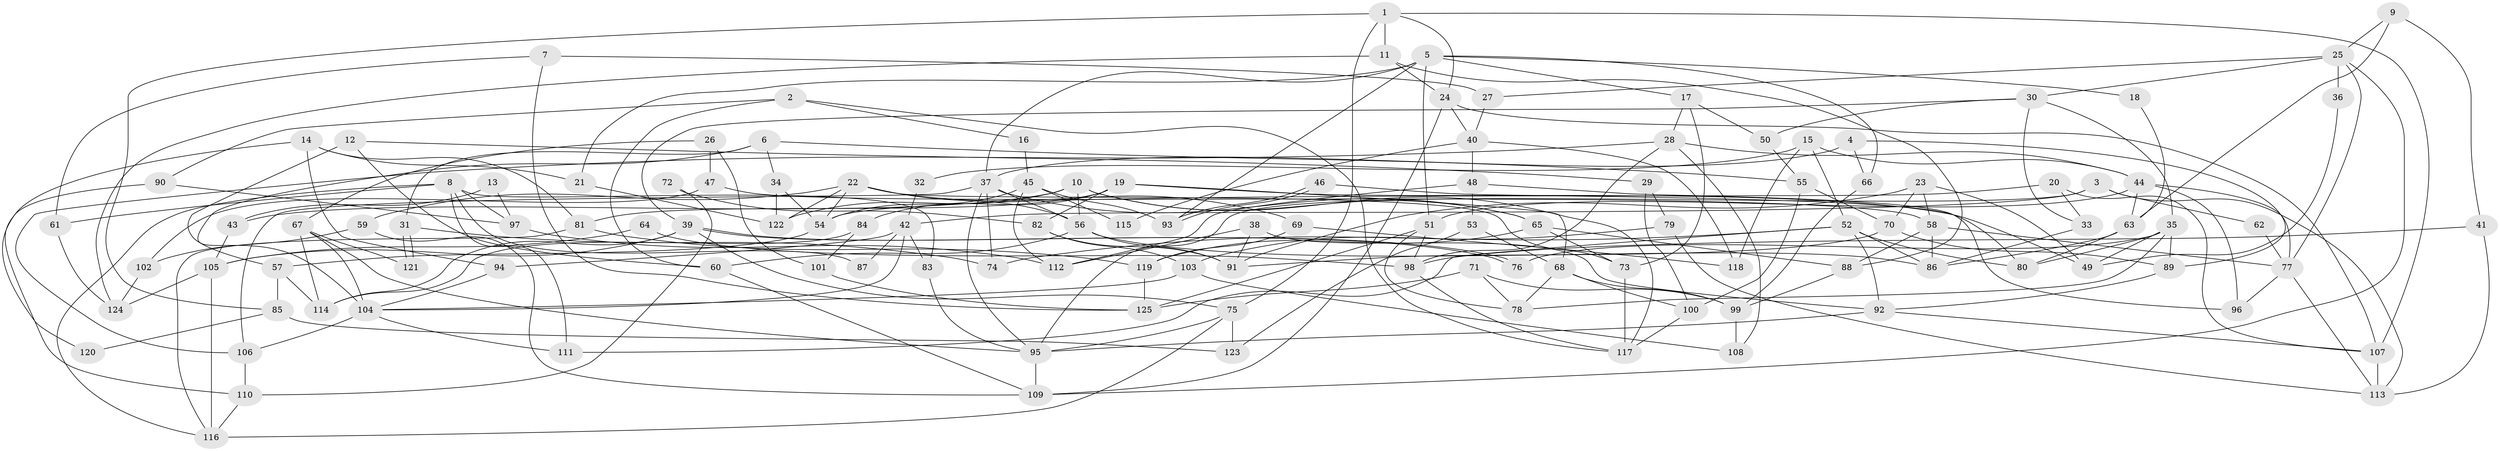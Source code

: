 // Generated by graph-tools (version 1.1) at 2025/11/02/27/25 16:11:17]
// undirected, 125 vertices, 250 edges
graph export_dot {
graph [start="1"]
  node [color=gray90,style=filled];
  1;
  2;
  3;
  4;
  5;
  6;
  7;
  8;
  9;
  10;
  11;
  12;
  13;
  14;
  15;
  16;
  17;
  18;
  19;
  20;
  21;
  22;
  23;
  24;
  25;
  26;
  27;
  28;
  29;
  30;
  31;
  32;
  33;
  34;
  35;
  36;
  37;
  38;
  39;
  40;
  41;
  42;
  43;
  44;
  45;
  46;
  47;
  48;
  49;
  50;
  51;
  52;
  53;
  54;
  55;
  56;
  57;
  58;
  59;
  60;
  61;
  62;
  63;
  64;
  65;
  66;
  67;
  68;
  69;
  70;
  71;
  72;
  73;
  74;
  75;
  76;
  77;
  78;
  79;
  80;
  81;
  82;
  83;
  84;
  85;
  86;
  87;
  88;
  89;
  90;
  91;
  92;
  93;
  94;
  95;
  96;
  97;
  98;
  99;
  100;
  101;
  102;
  103;
  104;
  105;
  106;
  107;
  108;
  109;
  110;
  111;
  112;
  113;
  114;
  115;
  116;
  117;
  118;
  119;
  120;
  121;
  122;
  123;
  124;
  125;
  1 -- 11;
  1 -- 24;
  1 -- 75;
  1 -- 85;
  1 -- 107;
  2 -- 60;
  2 -- 117;
  2 -- 16;
  2 -- 90;
  3 -- 42;
  3 -- 95;
  3 -- 62;
  3 -- 113;
  4 -- 37;
  4 -- 89;
  4 -- 66;
  5 -- 17;
  5 -- 37;
  5 -- 18;
  5 -- 21;
  5 -- 51;
  5 -- 66;
  5 -- 93;
  6 -- 31;
  6 -- 104;
  6 -- 34;
  6 -- 55;
  7 -- 27;
  7 -- 125;
  7 -- 61;
  8 -- 97;
  8 -- 116;
  8 -- 61;
  8 -- 83;
  8 -- 87;
  8 -- 111;
  9 -- 41;
  9 -- 25;
  9 -- 63;
  10 -- 56;
  10 -- 122;
  10 -- 43;
  10 -- 65;
  10 -- 117;
  11 -- 124;
  11 -- 88;
  11 -- 24;
  12 -- 57;
  12 -- 60;
  12 -- 29;
  13 -- 43;
  13 -- 97;
  14 -- 81;
  14 -- 21;
  14 -- 94;
  14 -- 120;
  15 -- 44;
  15 -- 52;
  15 -- 32;
  15 -- 118;
  16 -- 45;
  17 -- 28;
  17 -- 73;
  17 -- 50;
  18 -- 63;
  19 -- 82;
  19 -- 49;
  19 -- 68;
  19 -- 81;
  19 -- 84;
  20 -- 33;
  20 -- 107;
  20 -- 54;
  21 -- 122;
  22 -- 54;
  22 -- 73;
  22 -- 56;
  22 -- 59;
  22 -- 69;
  22 -- 122;
  23 -- 91;
  23 -- 70;
  23 -- 49;
  23 -- 58;
  24 -- 107;
  24 -- 40;
  24 -- 109;
  25 -- 30;
  25 -- 77;
  25 -- 27;
  25 -- 36;
  25 -- 109;
  26 -- 47;
  26 -- 101;
  26 -- 67;
  27 -- 40;
  28 -- 44;
  28 -- 106;
  28 -- 98;
  28 -- 108;
  29 -- 100;
  29 -- 79;
  30 -- 50;
  30 -- 39;
  30 -- 33;
  30 -- 35;
  31 -- 74;
  31 -- 121;
  31 -- 121;
  32 -- 42;
  33 -- 86;
  34 -- 54;
  34 -- 122;
  35 -- 78;
  35 -- 49;
  35 -- 76;
  35 -- 80;
  35 -- 89;
  36 -- 49;
  37 -- 65;
  37 -- 95;
  37 -- 56;
  37 -- 74;
  37 -- 106;
  38 -- 92;
  38 -- 112;
  38 -- 91;
  39 -- 75;
  39 -- 76;
  39 -- 76;
  39 -- 105;
  39 -- 114;
  40 -- 118;
  40 -- 48;
  40 -- 115;
  41 -- 113;
  41 -- 98;
  42 -- 94;
  42 -- 104;
  42 -- 83;
  42 -- 87;
  43 -- 105;
  44 -- 77;
  44 -- 63;
  44 -- 51;
  44 -- 96;
  45 -- 54;
  45 -- 93;
  45 -- 112;
  45 -- 115;
  46 -- 93;
  46 -- 93;
  46 -- 80;
  47 -- 102;
  47 -- 58;
  48 -- 96;
  48 -- 53;
  48 -- 112;
  50 -- 55;
  51 -- 78;
  51 -- 98;
  51 -- 125;
  52 -- 86;
  52 -- 92;
  52 -- 74;
  52 -- 80;
  52 -- 111;
  53 -- 68;
  53 -- 123;
  54 -- 57;
  55 -- 70;
  55 -- 100;
  56 -- 60;
  56 -- 86;
  56 -- 91;
  57 -- 85;
  57 -- 114;
  58 -- 86;
  58 -- 77;
  58 -- 88;
  59 -- 109;
  59 -- 102;
  60 -- 109;
  61 -- 124;
  62 -- 77;
  63 -- 80;
  63 -- 86;
  64 -- 98;
  64 -- 105;
  65 -- 88;
  65 -- 73;
  65 -- 119;
  66 -- 99;
  67 -- 95;
  67 -- 104;
  67 -- 114;
  67 -- 121;
  68 -- 100;
  68 -- 78;
  68 -- 99;
  69 -- 119;
  69 -- 118;
  70 -- 89;
  70 -- 91;
  71 -- 99;
  71 -- 78;
  71 -- 125;
  72 -- 110;
  72 -- 82;
  73 -- 117;
  75 -- 95;
  75 -- 116;
  75 -- 123;
  77 -- 113;
  77 -- 96;
  79 -- 103;
  79 -- 113;
  81 -- 119;
  81 -- 116;
  82 -- 91;
  82 -- 103;
  83 -- 95;
  84 -- 114;
  84 -- 101;
  85 -- 123;
  85 -- 120;
  88 -- 99;
  89 -- 92;
  90 -- 110;
  90 -- 97;
  92 -- 107;
  92 -- 95;
  94 -- 104;
  95 -- 109;
  97 -- 112;
  98 -- 117;
  99 -- 108;
  100 -- 117;
  101 -- 125;
  102 -- 124;
  103 -- 104;
  103 -- 108;
  104 -- 111;
  104 -- 106;
  105 -- 116;
  105 -- 124;
  106 -- 110;
  107 -- 113;
  110 -- 116;
  119 -- 125;
}
